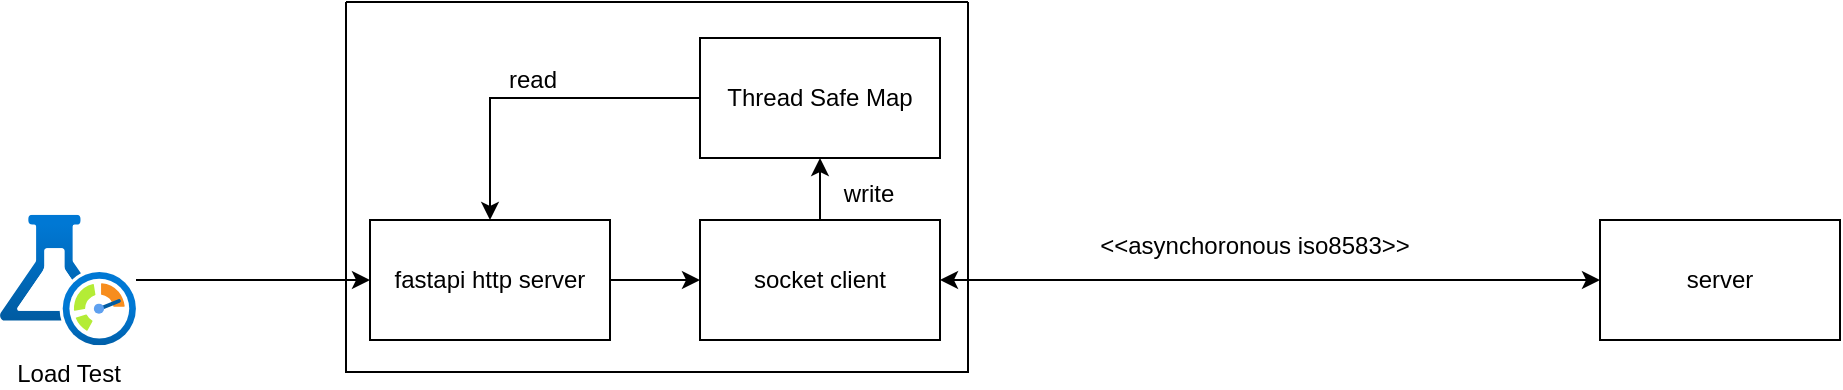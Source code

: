 <mxfile version="26.2.2">
  <diagram name="Page-1" id="Spqjn5AnNsZzxeLIx5v5">
    <mxGraphModel dx="2854" dy="1188" grid="0" gridSize="10" guides="1" tooltips="1" connect="1" arrows="1" fold="1" page="0" pageScale="1" pageWidth="850" pageHeight="1100" math="0" shadow="0">
      <root>
        <mxCell id="0" />
        <mxCell id="1" parent="0" />
        <mxCell id="gdTBOwk1JQKBDdminWyp-3" value="" style="edgeStyle=orthogonalEdgeStyle;rounded=0;orthogonalLoop=1;jettySize=auto;html=1;startArrow=classic;startFill=1;" edge="1" parent="1" source="gdTBOwk1JQKBDdminWyp-1" target="gdTBOwk1JQKBDdminWyp-2">
          <mxGeometry relative="1" as="geometry" />
        </mxCell>
        <mxCell id="gdTBOwk1JQKBDdminWyp-12" value="" style="edgeStyle=orthogonalEdgeStyle;rounded=0;orthogonalLoop=1;jettySize=auto;html=1;" edge="1" parent="1" source="gdTBOwk1JQKBDdminWyp-1" target="gdTBOwk1JQKBDdminWyp-11">
          <mxGeometry relative="1" as="geometry">
            <Array as="points">
              <mxPoint x="-95" y="239" />
              <mxPoint x="-95" y="239" />
            </Array>
          </mxGeometry>
        </mxCell>
        <mxCell id="gdTBOwk1JQKBDdminWyp-1" value="socket client" style="rounded=0;whiteSpace=wrap;html=1;" vertex="1" parent="1">
          <mxGeometry x="-155" y="253" width="120" height="60" as="geometry" />
        </mxCell>
        <mxCell id="gdTBOwk1JQKBDdminWyp-2" value="server" style="rounded=0;whiteSpace=wrap;html=1;" vertex="1" parent="1">
          <mxGeometry x="295" y="253" width="120" height="60" as="geometry" />
        </mxCell>
        <mxCell id="gdTBOwk1JQKBDdminWyp-4" value="&amp;lt;&amp;lt;asynchoronous iso8583&amp;gt;&amp;gt;" style="text;html=1;align=center;verticalAlign=middle;resizable=0;points=[];autosize=1;strokeColor=none;fillColor=none;" vertex="1" parent="1">
          <mxGeometry x="35" y="253" width="173" height="26" as="geometry" />
        </mxCell>
        <mxCell id="gdTBOwk1JQKBDdminWyp-7" value="" style="swimlane;startSize=0;" vertex="1" parent="1">
          <mxGeometry x="-332" y="144" width="311" height="185" as="geometry" />
        </mxCell>
        <mxCell id="gdTBOwk1JQKBDdminWyp-9" style="edgeStyle=orthogonalEdgeStyle;rounded=0;orthogonalLoop=1;jettySize=auto;html=1;entryX=0;entryY=0.5;entryDx=0;entryDy=0;" edge="1" parent="1" source="gdTBOwk1JQKBDdminWyp-8" target="gdTBOwk1JQKBDdminWyp-1">
          <mxGeometry relative="1" as="geometry" />
        </mxCell>
        <mxCell id="gdTBOwk1JQKBDdminWyp-8" value="fastapi http server" style="rounded=0;whiteSpace=wrap;html=1;" vertex="1" parent="1">
          <mxGeometry x="-320" y="253" width="120" height="60" as="geometry" />
        </mxCell>
        <mxCell id="gdTBOwk1JQKBDdminWyp-13" style="edgeStyle=orthogonalEdgeStyle;rounded=0;orthogonalLoop=1;jettySize=auto;html=1;entryX=0.5;entryY=0;entryDx=0;entryDy=0;" edge="1" parent="1" source="gdTBOwk1JQKBDdminWyp-11" target="gdTBOwk1JQKBDdminWyp-8">
          <mxGeometry relative="1" as="geometry" />
        </mxCell>
        <mxCell id="gdTBOwk1JQKBDdminWyp-11" value="Thread Safe Map" style="rounded=0;whiteSpace=wrap;html=1;" vertex="1" parent="1">
          <mxGeometry x="-155" y="162" width="120" height="60" as="geometry" />
        </mxCell>
        <mxCell id="gdTBOwk1JQKBDdminWyp-14" value="read" style="text;html=1;align=center;verticalAlign=middle;resizable=0;points=[];autosize=1;strokeColor=none;fillColor=none;" vertex="1" parent="1">
          <mxGeometry x="-260" y="170" width="42" height="26" as="geometry" />
        </mxCell>
        <mxCell id="gdTBOwk1JQKBDdminWyp-16" value="write" style="text;html=1;align=center;verticalAlign=middle;resizable=0;points=[];autosize=1;strokeColor=none;fillColor=none;" vertex="1" parent="1">
          <mxGeometry x="-93" y="227" width="43" height="26" as="geometry" />
        </mxCell>
        <mxCell id="gdTBOwk1JQKBDdminWyp-18" style="edgeStyle=orthogonalEdgeStyle;rounded=0;orthogonalLoop=1;jettySize=auto;html=1;entryX=0;entryY=0.5;entryDx=0;entryDy=0;" edge="1" parent="1" source="gdTBOwk1JQKBDdminWyp-17" target="gdTBOwk1JQKBDdminWyp-8">
          <mxGeometry relative="1" as="geometry" />
        </mxCell>
        <mxCell id="gdTBOwk1JQKBDdminWyp-17" value="Load Test" style="image;aspect=fixed;html=1;points=[];align=center;fontSize=12;image=img/lib/azure2/other/Azure_Load_Testing.svg;" vertex="1" parent="1">
          <mxGeometry x="-505" y="250.4" width="68" height="65.2" as="geometry" />
        </mxCell>
      </root>
    </mxGraphModel>
  </diagram>
</mxfile>
